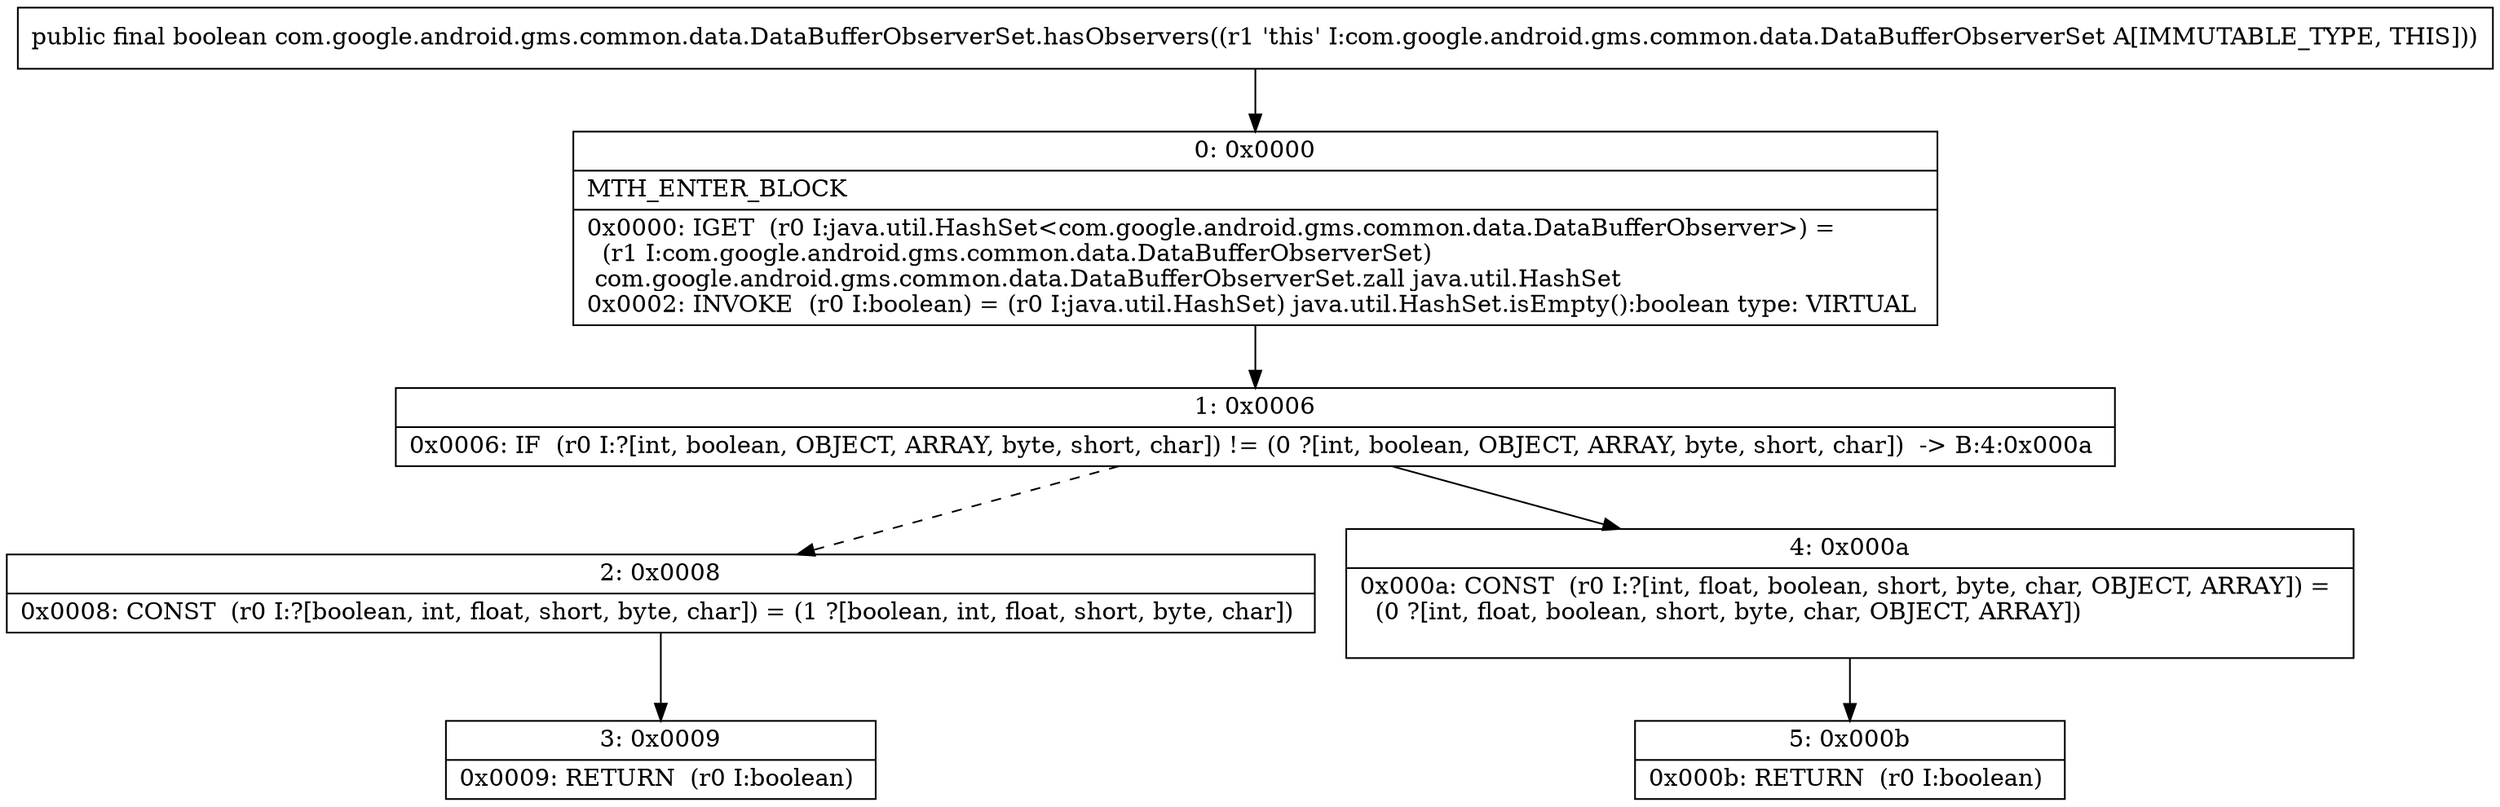 digraph "CFG forcom.google.android.gms.common.data.DataBufferObserverSet.hasObservers()Z" {
Node_0 [shape=record,label="{0\:\ 0x0000|MTH_ENTER_BLOCK\l|0x0000: IGET  (r0 I:java.util.HashSet\<com.google.android.gms.common.data.DataBufferObserver\>) = \l  (r1 I:com.google.android.gms.common.data.DataBufferObserverSet)\l com.google.android.gms.common.data.DataBufferObserverSet.zall java.util.HashSet \l0x0002: INVOKE  (r0 I:boolean) = (r0 I:java.util.HashSet) java.util.HashSet.isEmpty():boolean type: VIRTUAL \l}"];
Node_1 [shape=record,label="{1\:\ 0x0006|0x0006: IF  (r0 I:?[int, boolean, OBJECT, ARRAY, byte, short, char]) != (0 ?[int, boolean, OBJECT, ARRAY, byte, short, char])  \-\> B:4:0x000a \l}"];
Node_2 [shape=record,label="{2\:\ 0x0008|0x0008: CONST  (r0 I:?[boolean, int, float, short, byte, char]) = (1 ?[boolean, int, float, short, byte, char]) \l}"];
Node_3 [shape=record,label="{3\:\ 0x0009|0x0009: RETURN  (r0 I:boolean) \l}"];
Node_4 [shape=record,label="{4\:\ 0x000a|0x000a: CONST  (r0 I:?[int, float, boolean, short, byte, char, OBJECT, ARRAY]) = \l  (0 ?[int, float, boolean, short, byte, char, OBJECT, ARRAY])\l \l}"];
Node_5 [shape=record,label="{5\:\ 0x000b|0x000b: RETURN  (r0 I:boolean) \l}"];
MethodNode[shape=record,label="{public final boolean com.google.android.gms.common.data.DataBufferObserverSet.hasObservers((r1 'this' I:com.google.android.gms.common.data.DataBufferObserverSet A[IMMUTABLE_TYPE, THIS])) }"];
MethodNode -> Node_0;
Node_0 -> Node_1;
Node_1 -> Node_2[style=dashed];
Node_1 -> Node_4;
Node_2 -> Node_3;
Node_4 -> Node_5;
}

